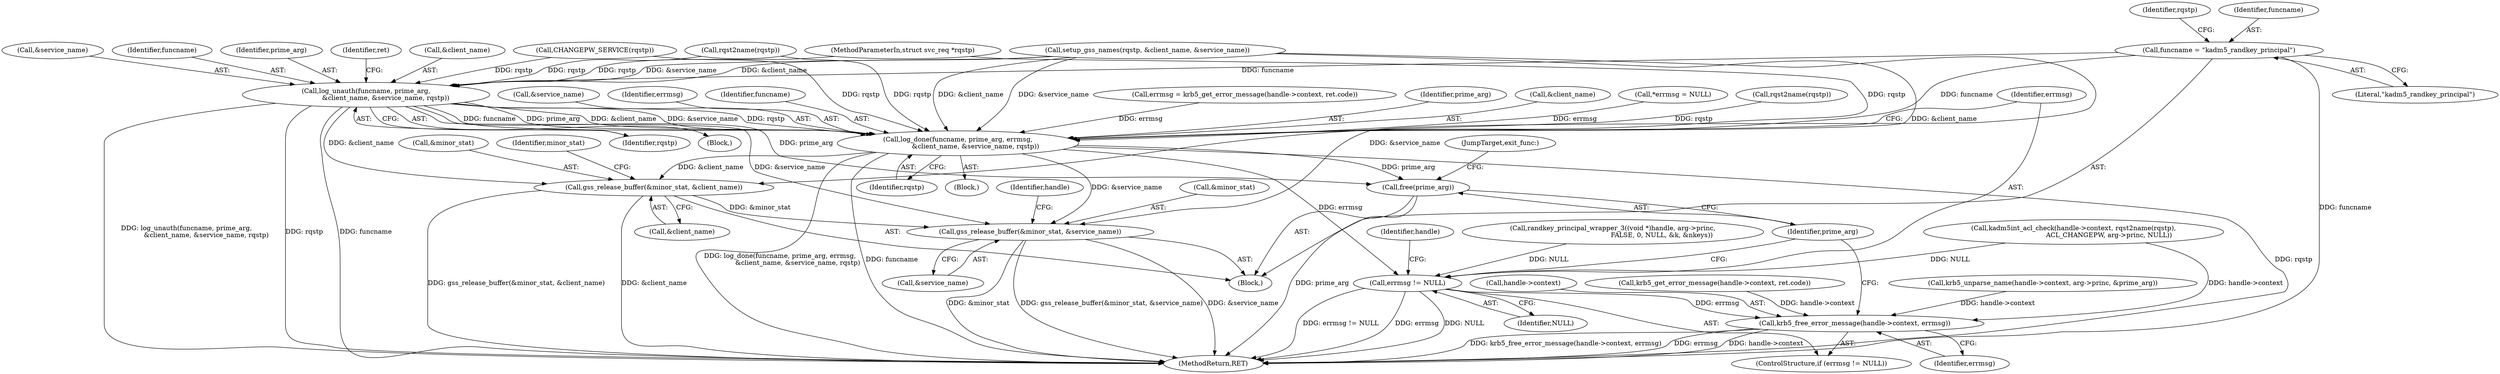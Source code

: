 digraph "0_krb5_83ed75feba32e46f736fcce0d96a0445f29b96c2_2@API" {
"1000157" [label="(Call,funcname = \"kadm5_randkey_principal\")"];
"1000255" [label="(Call,log_unauth(funcname, prime_arg,\n                   &client_name, &service_name, rqstp))"];
"1000307" [label="(Call,log_done(funcname, prime_arg, errmsg,\n                 &client_name, &service_name, rqstp))"];
"1000317" [label="(Call,errmsg != NULL)"];
"1000320" [label="(Call,krb5_free_error_message(handle->context, errmsg))"];
"1000325" [label="(Call,free(prime_arg))"];
"1000328" [label="(Call,gss_release_buffer(&minor_stat, &client_name))"];
"1000333" [label="(Call,gss_release_buffer(&minor_stat, &service_name))"];
"1000157" [label="(Call,funcname = \"kadm5_randkey_principal\")"];
"1000325" [label="(Call,free(prime_arg))"];
"1000298" [label="(Call,errmsg = krb5_get_error_message(handle->context, ret.code))"];
"1000333" [label="(Call,gss_release_buffer(&minor_stat, &service_name))"];
"1000329" [label="(Call,&minor_stat)"];
"1000224" [label="(Call,CHANGEPW_SERVICE(rqstp))"];
"1000226" [label="(Call,kadm5int_acl_check(handle->context, rqst2name(rqstp),\n                                  ACL_CHANGEPW, arg->princ, NULL))"];
"1000335" [label="(Identifier,minor_stat)"];
"1000260" [label="(Call,&service_name)"];
"1000315" [label="(Identifier,rqstp)"];
"1000317" [label="(Call,errmsg != NULL)"];
"1000309" [label="(Identifier,prime_arg)"];
"1000316" [label="(ControlStructure,if (errmsg != NULL))"];
"1000262" [label="(Identifier,rqstp)"];
"1000230" [label="(Call,rqst2name(rqstp))"];
"1000311" [label="(Call,&client_name)"];
"1000322" [label="(Identifier,handle)"];
"1000120" [label="(Call,*errmsg = NULL)"];
"1000326" [label="(Identifier,prime_arg)"];
"1000196" [label="(Call,rqst2name(rqstp))"];
"1000177" [label="(Call,krb5_unparse_name(handle->context, arg->princ, &prime_arg))"];
"1000307" [label="(Call,log_done(funcname, prime_arg, errmsg,\n                 &client_name, &service_name, rqstp))"];
"1000313" [label="(Call,&service_name)"];
"1000318" [label="(Identifier,errmsg)"];
"1000163" [label="(Identifier,rqstp)"];
"1000310" [label="(Identifier,errmsg)"];
"1000103" [label="(Block,)"];
"1000159" [label="(Literal,\"kadm5_randkey_principal\")"];
"1000320" [label="(Call,krb5_free_error_message(handle->context, errmsg))"];
"1000339" [label="(Identifier,handle)"];
"1000343" [label="(MethodReturn,RET)"];
"1000327" [label="(JumpTarget,exit_func:)"];
"1000291" [label="(Block,)"];
"1000334" [label="(Call,&minor_stat)"];
"1000331" [label="(Call,&client_name)"];
"1000336" [label="(Call,&service_name)"];
"1000328" [label="(Call,gss_release_buffer(&minor_stat, &client_name))"];
"1000256" [label="(Identifier,funcname)"];
"1000158" [label="(Identifier,funcname)"];
"1000255" [label="(Call,log_unauth(funcname, prime_arg,\n                   &client_name, &service_name, rqstp))"];
"1000162" [label="(Call,setup_gss_names(rqstp, &client_name, &service_name))"];
"1000257" [label="(Identifier,prime_arg)"];
"1000319" [label="(Identifier,NULL)"];
"1000254" [label="(Block,)"];
"1000265" [label="(Identifier,ret)"];
"1000324" [label="(Identifier,errmsg)"];
"1000308" [label="(Identifier,funcname)"];
"1000321" [label="(Call,handle->context)"];
"1000300" [label="(Call,krb5_get_error_message(handle->context, ret.code))"];
"1000206" [label="(Call,randkey_principal_wrapper_3((void *)handle, arg->princ,\n                                               FALSE, 0, NULL, &k, &nkeys))"];
"1000102" [label="(MethodParameterIn,struct svc_req *rqstp)"];
"1000258" [label="(Call,&client_name)"];
"1000157" -> "1000103"  [label="AST: "];
"1000157" -> "1000159"  [label="CFG: "];
"1000158" -> "1000157"  [label="AST: "];
"1000159" -> "1000157"  [label="AST: "];
"1000163" -> "1000157"  [label="CFG: "];
"1000157" -> "1000343"  [label="DDG: funcname"];
"1000157" -> "1000255"  [label="DDG: funcname"];
"1000157" -> "1000307"  [label="DDG: funcname"];
"1000255" -> "1000254"  [label="AST: "];
"1000255" -> "1000262"  [label="CFG: "];
"1000256" -> "1000255"  [label="AST: "];
"1000257" -> "1000255"  [label="AST: "];
"1000258" -> "1000255"  [label="AST: "];
"1000260" -> "1000255"  [label="AST: "];
"1000262" -> "1000255"  [label="AST: "];
"1000265" -> "1000255"  [label="CFG: "];
"1000255" -> "1000343"  [label="DDG: log_unauth(funcname, prime_arg,\n                   &client_name, &service_name, rqstp)"];
"1000255" -> "1000343"  [label="DDG: rqstp"];
"1000255" -> "1000343"  [label="DDG: funcname"];
"1000162" -> "1000255"  [label="DDG: &client_name"];
"1000162" -> "1000255"  [label="DDG: &service_name"];
"1000224" -> "1000255"  [label="DDG: rqstp"];
"1000230" -> "1000255"  [label="DDG: rqstp"];
"1000102" -> "1000255"  [label="DDG: rqstp"];
"1000255" -> "1000307"  [label="DDG: funcname"];
"1000255" -> "1000307"  [label="DDG: prime_arg"];
"1000255" -> "1000307"  [label="DDG: &client_name"];
"1000255" -> "1000307"  [label="DDG: &service_name"];
"1000255" -> "1000307"  [label="DDG: rqstp"];
"1000255" -> "1000325"  [label="DDG: prime_arg"];
"1000255" -> "1000328"  [label="DDG: &client_name"];
"1000255" -> "1000333"  [label="DDG: &service_name"];
"1000307" -> "1000291"  [label="AST: "];
"1000307" -> "1000315"  [label="CFG: "];
"1000308" -> "1000307"  [label="AST: "];
"1000309" -> "1000307"  [label="AST: "];
"1000310" -> "1000307"  [label="AST: "];
"1000311" -> "1000307"  [label="AST: "];
"1000313" -> "1000307"  [label="AST: "];
"1000315" -> "1000307"  [label="AST: "];
"1000318" -> "1000307"  [label="CFG: "];
"1000307" -> "1000343"  [label="DDG: rqstp"];
"1000307" -> "1000343"  [label="DDG: log_done(funcname, prime_arg, errmsg,\n                 &client_name, &service_name, rqstp)"];
"1000307" -> "1000343"  [label="DDG: funcname"];
"1000298" -> "1000307"  [label="DDG: errmsg"];
"1000120" -> "1000307"  [label="DDG: errmsg"];
"1000162" -> "1000307"  [label="DDG: &client_name"];
"1000162" -> "1000307"  [label="DDG: &service_name"];
"1000224" -> "1000307"  [label="DDG: rqstp"];
"1000230" -> "1000307"  [label="DDG: rqstp"];
"1000196" -> "1000307"  [label="DDG: rqstp"];
"1000102" -> "1000307"  [label="DDG: rqstp"];
"1000307" -> "1000317"  [label="DDG: errmsg"];
"1000307" -> "1000325"  [label="DDG: prime_arg"];
"1000307" -> "1000328"  [label="DDG: &client_name"];
"1000307" -> "1000333"  [label="DDG: &service_name"];
"1000317" -> "1000316"  [label="AST: "];
"1000317" -> "1000319"  [label="CFG: "];
"1000318" -> "1000317"  [label="AST: "];
"1000319" -> "1000317"  [label="AST: "];
"1000322" -> "1000317"  [label="CFG: "];
"1000326" -> "1000317"  [label="CFG: "];
"1000317" -> "1000343"  [label="DDG: errmsg"];
"1000317" -> "1000343"  [label="DDG: NULL"];
"1000317" -> "1000343"  [label="DDG: errmsg != NULL"];
"1000226" -> "1000317"  [label="DDG: NULL"];
"1000206" -> "1000317"  [label="DDG: NULL"];
"1000317" -> "1000320"  [label="DDG: errmsg"];
"1000320" -> "1000316"  [label="AST: "];
"1000320" -> "1000324"  [label="CFG: "];
"1000321" -> "1000320"  [label="AST: "];
"1000324" -> "1000320"  [label="AST: "];
"1000326" -> "1000320"  [label="CFG: "];
"1000320" -> "1000343"  [label="DDG: errmsg"];
"1000320" -> "1000343"  [label="DDG: handle->context"];
"1000320" -> "1000343"  [label="DDG: krb5_free_error_message(handle->context, errmsg)"];
"1000177" -> "1000320"  [label="DDG: handle->context"];
"1000226" -> "1000320"  [label="DDG: handle->context"];
"1000300" -> "1000320"  [label="DDG: handle->context"];
"1000325" -> "1000103"  [label="AST: "];
"1000325" -> "1000326"  [label="CFG: "];
"1000326" -> "1000325"  [label="AST: "];
"1000327" -> "1000325"  [label="CFG: "];
"1000325" -> "1000343"  [label="DDG: prime_arg"];
"1000328" -> "1000103"  [label="AST: "];
"1000328" -> "1000331"  [label="CFG: "];
"1000329" -> "1000328"  [label="AST: "];
"1000331" -> "1000328"  [label="AST: "];
"1000335" -> "1000328"  [label="CFG: "];
"1000328" -> "1000343"  [label="DDG: &client_name"];
"1000328" -> "1000343"  [label="DDG: gss_release_buffer(&minor_stat, &client_name)"];
"1000162" -> "1000328"  [label="DDG: &client_name"];
"1000328" -> "1000333"  [label="DDG: &minor_stat"];
"1000333" -> "1000103"  [label="AST: "];
"1000333" -> "1000336"  [label="CFG: "];
"1000334" -> "1000333"  [label="AST: "];
"1000336" -> "1000333"  [label="AST: "];
"1000339" -> "1000333"  [label="CFG: "];
"1000333" -> "1000343"  [label="DDG: &minor_stat"];
"1000333" -> "1000343"  [label="DDG: gss_release_buffer(&minor_stat, &service_name)"];
"1000333" -> "1000343"  [label="DDG: &service_name"];
"1000162" -> "1000333"  [label="DDG: &service_name"];
}
